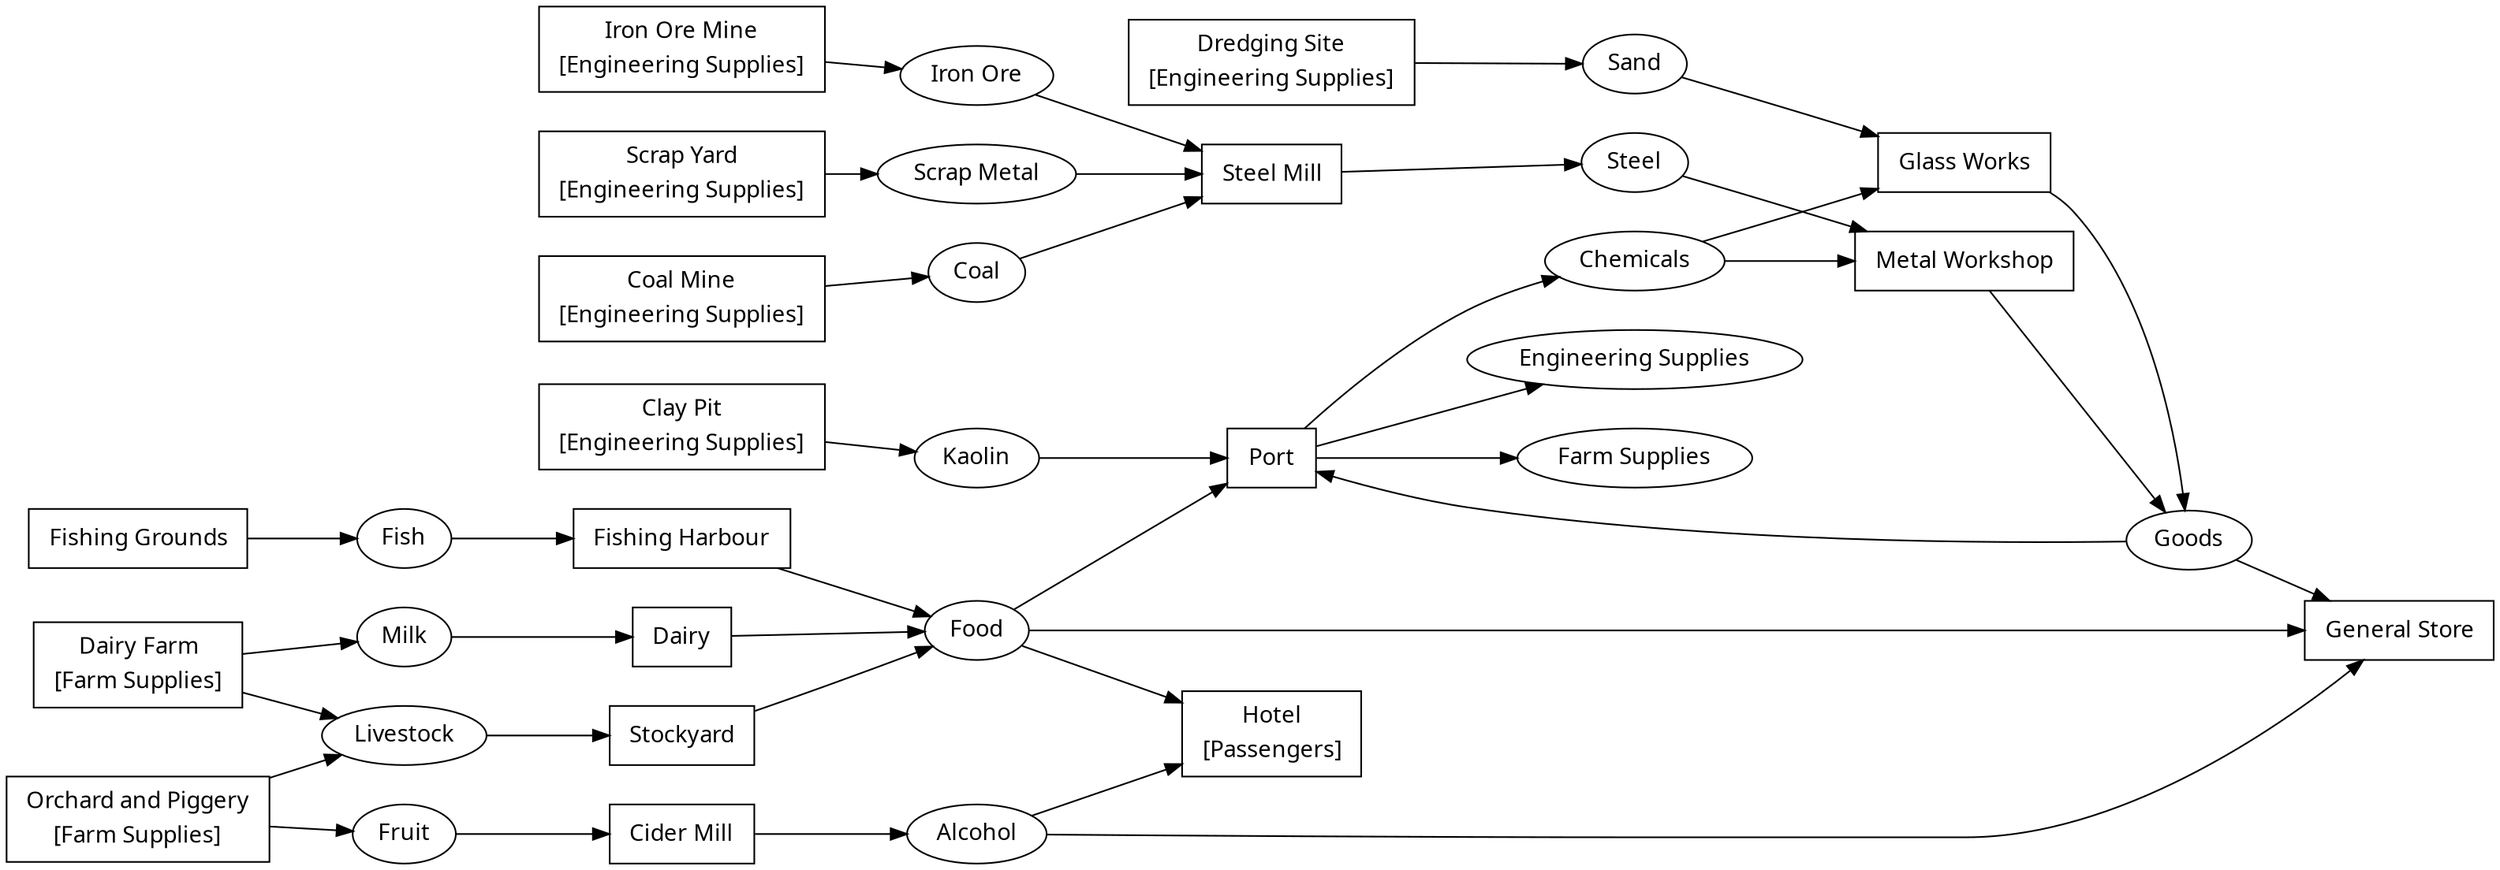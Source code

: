 digraph temperate_basic {
	graph [fname="docs/html/temperate_basic.dot",
		fontname="sans-serif",
		nodesep=0.33,
		rankdir=LR,
		ranksep=0.44,
		stylesheet="static/css/cargoflow_styles.css",
		tooltip="Temperate Basic"
	];
	C_alcohol	 [fontname="sans-serif",
		href="cargos.html#alcohol",
		id=alcohol,
		label=Alcohol,
		shape=ellipse,
		target=_top];
	I_general_store	 [fontname="sans-serif",
		href="industries.html#general_store",
		id=general_store,
		label=<
            <table border="0" cellborder="0">
                <tr><td>General Store</td></tr>
                
                    
                    
                
                    
                    
                
                    
                    
                
            </table>
        >,
		shape=box,
		target=_top,
		tooltip="General Store"];
	C_alcohol -> I_general_store	 [tooltip="Alcohol -> General Store",
		weight=3];
	I_hotel	 [fontname="sans-serif",
		href="industries.html#hotel",
		id=hotel,
		label=<
            <table border="0" cellborder="0">
                <tr><td>Hotel</td></tr>
                
                    
                    
                
                    
                    
                
                    
                    
                        <tr><td>[Passengers]</td></tr>
                    
                
            </table>
        >,
		shape=box,
		target=_top,
		tooltip=Hotel];
	C_alcohol -> I_hotel	 [tooltip="Alcohol -> Hotel",
		weight=3];
	C_chemicals	 [fontname="sans-serif",
		href="cargos.html#chemicals",
		id=chemicals,
		label=Chemicals,
		shape=ellipse,
		target=_top];
	I_glass_works	 [fontname="sans-serif",
		href="industries.html#glass_works",
		id=glass_works,
		label=<
            <table border="0" cellborder="0">
                <tr><td>Glass Works</td></tr>
                
                    
                    
                
                    
                    
                
            </table>
        >,
		shape=box,
		target=_top,
		tooltip="Glass Works"];
	C_chemicals -> I_glass_works	 [tooltip="Chemicals -> Glass Works",
		weight=2];
	I_metal_workshop	 [fontname="sans-serif",
		href="industries.html#metal_workshop",
		id=metal_workshop,
		label=<
            <table border="0" cellborder="0">
                <tr><td>Metal Workshop</td></tr>
                
                    
                    
                
                    
                    
                
            </table>
        >,
		shape=box,
		target=_top,
		tooltip="Metal Workshop"];
	C_chemicals -> I_metal_workshop	 [tooltip="Chemicals -> Metal Workshop",
		weight=2];
	C_coal	 [fontname="sans-serif",
		href="cargos.html#coal",
		id=coal,
		label=Coal,
		shape=ellipse,
		target=_top];
	I_blast_furnace	 [fontname="sans-serif",
		href="industries.html#blast_furnace",
		id=blast_furnace,
		label=<
            <table border="0" cellborder="0">
                <tr><td>Steel Mill</td></tr>
                
                    
                    
                
                    
                    
                
                    
                    
                
            </table>
        >,
		shape=box,
		target=_top,
		tooltip="Steel Mill"];
	C_coal -> I_blast_furnace	 [tooltip="Coal -> Steel Mill",
		weight=3];
	C_engineering_supplies	 [fontname="sans-serif",
		href="cargos.html#engineering_supplies",
		id=engineering_supplies,
		label="Engineering Supplies",
		shape=ellipse,
		target=_top];
	C_farm_supplies	 [fontname="sans-serif",
		href="cargos.html#farm_supplies",
		id=farm_supplies,
		label="Farm Supplies",
		shape=ellipse,
		target=_top];
	C_fish	 [fontname="sans-serif",
		href="cargos.html#fish",
		id=fish,
		label=Fish,
		shape=ellipse,
		target=_top];
	I_fishing_harbour	 [fontname="sans-serif",
		href="industries.html#fishing_harbour",
		id=fishing_harbour,
		label=<
            <table border="0" cellborder="0">
                <tr><td>Fishing Harbour</td></tr>
                
                    
                    
                
            </table>
        >,
		shape=box,
		target=_top,
		tooltip="Fishing Harbour"];
	C_fish -> I_fishing_harbour	 [tooltip="Fish -> Fishing Harbour",
		weight=1];
	C_food	 [fontname="sans-serif",
		href="cargos.html#food",
		id=food,
		label=Food,
		shape=ellipse,
		target=_top];
	C_food -> I_general_store	 [tooltip="Food -> General Store",
		weight=3];
	C_food -> I_hotel	 [tooltip="Food -> Hotel",
		weight=3];
	I_port	 [fontname="sans-serif",
		href="industries.html#port",
		id=port,
		label=<
            <table border="0" cellborder="0">
                <tr><td>Port</td></tr>
                
                    
                    
                
                    
                    
                
                    
                    
                
            </table>
        >,
		shape=box,
		target=_top,
		tooltip=Port];
	C_food -> I_port	 [tooltip="Food -> Port",
		weight=3];
	C_fruits	 [fontname="sans-serif",
		href="cargos.html#fruits",
		id=fruits,
		label=Fruit,
		shape=ellipse,
		target=_top];
	I_brewery	 [fontname="sans-serif",
		href="industries.html#brewery",
		id=brewery,
		label=<
            <table border="0" cellborder="0">
                <tr><td>Cider Mill</td></tr>
                
                    
                    
                
            </table>
        >,
		shape=box,
		target=_top,
		tooltip="Cider Mill"];
	C_fruits -> I_brewery	 [tooltip="Fruit -> Cider Mill",
		weight=1];
	C_goods	 [fontname="sans-serif",
		href="cargos.html#goods",
		id=goods,
		label=Goods,
		shape=ellipse,
		target=_top];
	C_goods -> I_general_store	 [tooltip="Goods -> General Store",
		weight=3];
	C_goods -> I_port	 [tooltip="Goods -> Port",
		weight=3];
	C_iron_ore	 [fontname="sans-serif",
		href="cargos.html#iron_ore",
		id=iron_ore,
		label="Iron Ore",
		shape=ellipse,
		target=_top];
	C_iron_ore -> I_blast_furnace	 [tooltip="Iron Ore -> Steel Mill",
		weight=3];
	C_kaolin	 [fontname="sans-serif",
		href="cargos.html#kaolin",
		id=kaolin,
		label=Kaolin,
		shape=ellipse,
		target=_top];
	C_kaolin -> I_port	 [tooltip="Kaolin -> Port",
		weight=3];
	C_livestock	 [fontname="sans-serif",
		href="cargos.html#livestock",
		id=livestock,
		label=Livestock,
		shape=ellipse,
		target=_top];
	I_stockyard	 [fontname="sans-serif",
		href="industries.html#stockyard",
		id=stockyard,
		label=<
            <table border="0" cellborder="0">
                <tr><td>Stockyard</td></tr>
                
                    
                    
                
            </table>
        >,
		shape=box,
		target=_top,
		tooltip=Stockyard];
	C_livestock -> I_stockyard	 [tooltip="Livestock -> Stockyard",
		weight=1];
	C_milk	 [fontname="sans-serif",
		href="cargos.html#milk",
		id=milk,
		label=Milk,
		shape=ellipse,
		target=_top];
	I_dairy	 [fontname="sans-serif",
		href="industries.html#dairy",
		id=dairy,
		label=<
            <table border="0" cellborder="0">
                <tr><td>Dairy</td></tr>
                
                    
                    
                
            </table>
        >,
		shape=box,
		target=_top,
		tooltip=Dairy];
	C_milk -> I_dairy	 [tooltip="Milk -> Dairy",
		weight=1];
	C_sand	 [fontname="sans-serif",
		href="cargos.html#sand",
		id=sand,
		label=Sand,
		shape=ellipse,
		target=_top];
	C_sand -> I_glass_works	 [tooltip="Sand -> Glass Works",
		weight=2];
	C_scrap_metal	 [fontname="sans-serif",
		href="cargos.html#scrap_metal",
		id=scrap_metal,
		label="Scrap Metal",
		shape=ellipse,
		target=_top];
	C_scrap_metal -> I_blast_furnace	 [tooltip="Scrap Metal -> Steel Mill",
		weight=3];
	C_steel	 [fontname="sans-serif",
		href="cargos.html#steel",
		id=steel,
		label=Steel,
		shape=ellipse,
		target=_top];
	C_steel -> I_metal_workshop	 [tooltip="Steel -> Metal Workshop",
		weight=2];
	I_brewery -> C_alcohol	 [tooltip="Cider Mill -> Alcohol",
		weight=1];
	I_clay_pit	 [fontname="sans-serif",
		href="industries.html#clay_pit",
		id=clay_pit,
		label=<
            <table border="0" cellborder="0">
                <tr><td>Clay Pit</td></tr>
                
                    
                        <tr><td>[Engineering Supplies]</td></tr>
                    
                    
                
            </table>
        >,
		shape=box,
		target=_top,
		tooltip="Clay Pit"];
	I_clay_pit -> C_kaolin	 [tooltip="Clay Pit -> Kaolin",
		weight=1];
	I_coal_mine	 [fontname="sans-serif",
		href="industries.html#coal_mine",
		id=coal_mine,
		label=<
            <table border="0" cellborder="0">
                <tr><td>Coal Mine</td></tr>
                
                    
                        <tr><td>[Engineering Supplies]</td></tr>
                    
                    
                
            </table>
        >,
		shape=box,
		target=_top,
		tooltip="Coal Mine"];
	I_coal_mine -> C_coal	 [tooltip="Coal Mine -> Coal",
		weight=1];
	I_dairy -> C_food	 [tooltip="Dairy -> Food",
		weight=1];
	I_dairy_farm	 [fontname="sans-serif",
		href="industries.html#dairy_farm",
		id=dairy_farm,
		label=<
            <table border="0" cellborder="0">
                <tr><td>Dairy Farm</td></tr>
                
                    
                        <tr><td>[Farm Supplies]</td></tr>
                    
                    
                
            </table>
        >,
		shape=box,
		target=_top,
		tooltip="Dairy Farm"];
	I_dairy_farm -> C_livestock	 [tooltip="Dairy Farm -> Livestock",
		weight=2];
	I_dairy_farm -> C_milk	 [tooltip="Dairy Farm -> Milk",
		weight=2];
	I_dredging_site	 [fontname="sans-serif",
		href="industries.html#dredging_site",
		id=dredging_site,
		label=<
            <table border="0" cellborder="0">
                <tr><td>Dredging Site</td></tr>
                
                    
                        <tr><td>[Engineering Supplies]</td></tr>
                    
                    
                
            </table>
        >,
		shape=box,
		target=_top,
		tooltip="Dredging Site"];
	I_dredging_site -> C_sand	 [tooltip="Dredging Site -> Sand",
		weight=1];
	I_fishing_grounds	 [fontname="sans-serif",
		href="industries.html#fishing_grounds",
		id=fishing_grounds,
		label=<
            <table border="0" cellborder="0">
                <tr><td>Fishing Grounds</td></tr>
                
            </table>
        >,
		shape=box,
		target=_top,
		tooltip="Fishing Grounds"];
	I_fishing_grounds -> C_fish	 [tooltip="Fishing Grounds -> Fish",
		weight=1];
	I_fishing_harbour -> C_food	 [tooltip="Fishing Harbour -> Food",
		weight=1];
	I_glass_works -> C_goods	 [tooltip="Glass Works -> Goods",
		weight=1];
	I_iron_ore_mine	 [fontname="sans-serif",
		href="industries.html#iron_ore_mine",
		id=iron_ore_mine,
		label=<
            <table border="0" cellborder="0">
                <tr><td>Iron Ore Mine</td></tr>
                
                    
                        <tr><td>[Engineering Supplies]</td></tr>
                    
                    
                
            </table>
        >,
		shape=box,
		target=_top,
		tooltip="Iron Ore Mine"];
	I_iron_ore_mine -> C_iron_ore	 [tooltip="Iron Ore Mine -> Iron Ore",
		weight=1];
	I_metal_workshop -> C_goods	 [tooltip="Metal Workshop -> Goods",
		weight=1];
	I_orchard_piggery	 [fontname="sans-serif",
		href="industries.html#orchard_piggery",
		id=orchard_piggery,
		label=<
            <table border="0" cellborder="0">
                <tr><td>Orchard and Piggery</td></tr>
                
                    
                        <tr><td>[Farm Supplies]</td></tr>
                    
                    
                
            </table>
        >,
		shape=box,
		target=_top,
		tooltip="Orchard and Piggery"];
	I_orchard_piggery -> C_fruits	 [tooltip="Orchard and Piggery -> Fruit",
		weight=2];
	I_orchard_piggery -> C_livestock	 [tooltip="Orchard and Piggery -> Livestock",
		weight=2];
	I_port -> C_chemicals	 [tooltip="Port -> Chemicals",
		weight=3];
	I_port -> C_engineering_supplies	 [tooltip="Port -> Engineering Supplies",
		weight=3];
	I_port -> C_farm_supplies	 [tooltip="Port -> Farm Supplies",
		weight=3];
	I_junk_yard	 [fontname="sans-serif",
		href="industries.html#junk_yard",
		id=junk_yard,
		label=<
            <table border="0" cellborder="0">
                <tr><td>Scrap Yard</td></tr>
                
                    
                        <tr><td>[Engineering Supplies]</td></tr>
                    
                    
                
            </table>
        >,
		shape=box,
		target=_top,
		tooltip="Scrap Yard"];
	I_junk_yard -> C_scrap_metal	 [tooltip="Scrap Yard -> Scrap Metal",
		weight=1];
	I_blast_furnace -> C_steel	 [tooltip="Steel Mill -> Steel",
		weight=1];
	I_stockyard -> C_food	 [tooltip="Stockyard -> Food",
		weight=1];
}
